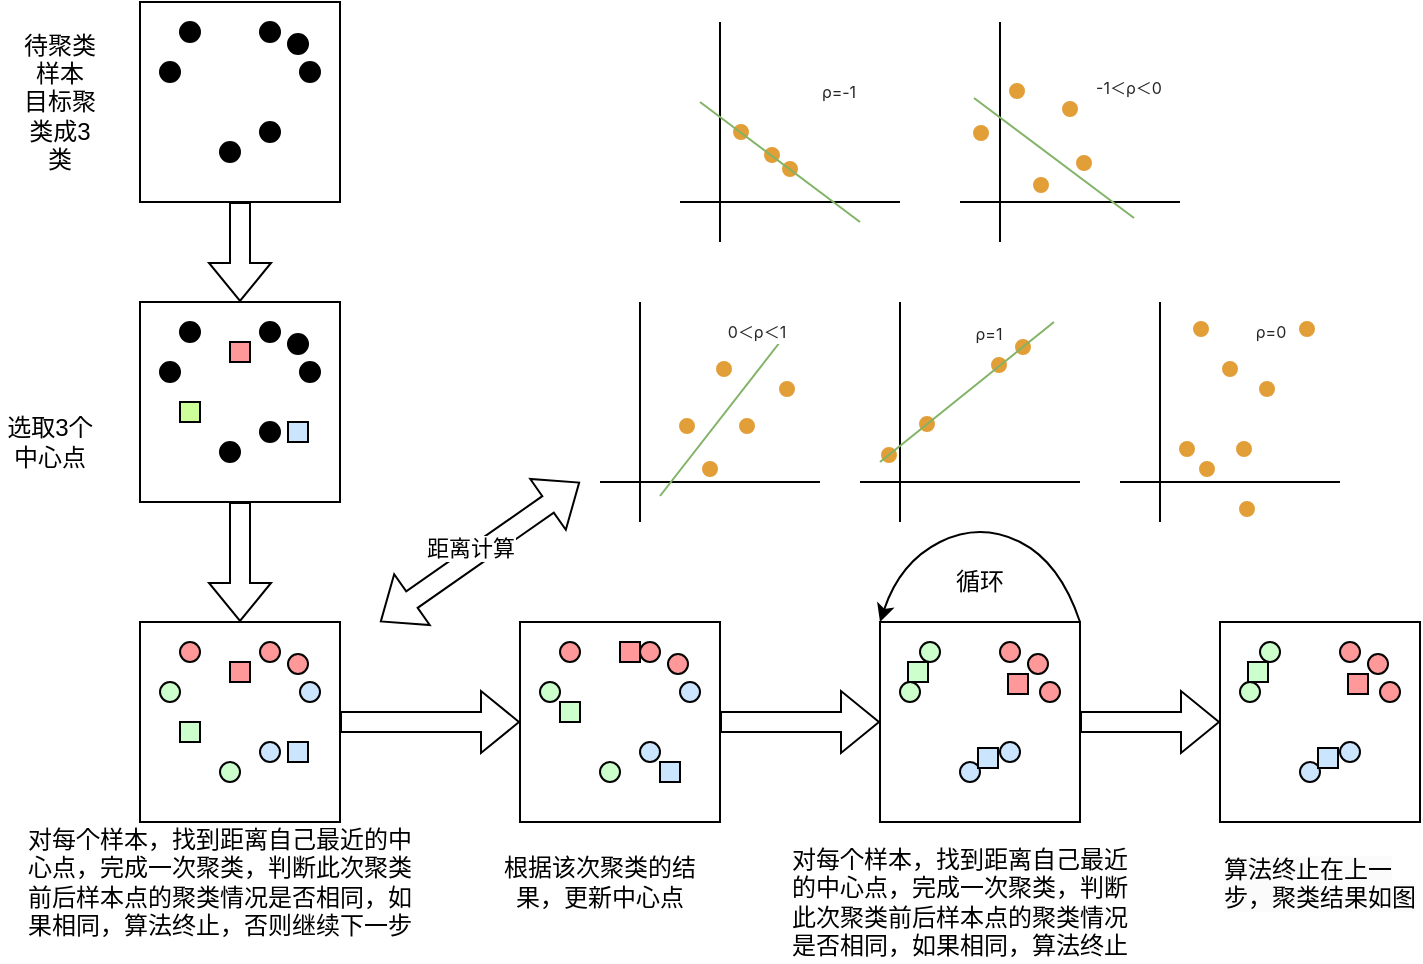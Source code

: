 <mxfile version="26.1.1">
  <diagram name="第 1 页" id="rUJNNMgn45g_iYfFa-cV">
    <mxGraphModel dx="989" dy="587" grid="1" gridSize="10" guides="1" tooltips="1" connect="1" arrows="1" fold="1" page="1" pageScale="1" pageWidth="827" pageHeight="1169" math="0" shadow="0">
      <root>
        <mxCell id="0" />
        <mxCell id="1" parent="0" />
        <mxCell id="3Wk66IQy-F110o31OmX1-4" value="" style="shape=flexArrow;endArrow=classic;html=1;rounded=0;exitX=0.5;exitY=1;exitDx=0;exitDy=0;entryX=0.5;entryY=0;entryDx=0;entryDy=0;" parent="1" source="3Wk66IQy-F110o31OmX1-1" edge="1" target="3Wk66IQy-F110o31OmX1-29">
          <mxGeometry width="50" height="50" relative="1" as="geometry">
            <mxPoint x="390" y="600" as="sourcePoint" />
            <mxPoint x="280" y="370" as="targetPoint" />
          </mxGeometry>
        </mxCell>
        <mxCell id="3Wk66IQy-F110o31OmX1-6" value="" style="shape=flexArrow;endArrow=classic;html=1;rounded=0;exitX=0.5;exitY=1;exitDx=0;exitDy=0;entryX=0.5;entryY=0;entryDx=0;entryDy=0;" parent="1" edge="1" target="3Wk66IQy-F110o31OmX1-73" source="3Wk66IQy-F110o31OmX1-29">
          <mxGeometry width="50" height="50" relative="1" as="geometry">
            <mxPoint x="380" y="370" as="sourcePoint" />
            <mxPoint x="460" y="370" as="targetPoint" />
          </mxGeometry>
        </mxCell>
        <mxCell id="3Wk66IQy-F110o31OmX1-8" value="" style="shape=flexArrow;endArrow=classic;html=1;rounded=0;exitX=1;exitY=0.5;exitDx=0;exitDy=0;entryX=0;entryY=0.5;entryDx=0;entryDy=0;" parent="1" edge="1" target="3Wk66IQy-F110o31OmX1-85" source="3Wk66IQy-F110o31OmX1-73">
          <mxGeometry width="50" height="50" relative="1" as="geometry">
            <mxPoint x="560" y="370" as="sourcePoint" />
            <mxPoint x="640" y="370" as="targetPoint" />
          </mxGeometry>
        </mxCell>
        <mxCell id="3Wk66IQy-F110o31OmX1-12" value="" style="shape=flexArrow;endArrow=classic;html=1;rounded=0;exitX=1;exitY=0.5;exitDx=0;exitDy=0;entryX=0;entryY=0.5;entryDx=0;entryDy=0;" parent="1" edge="1" target="3Wk66IQy-F110o31OmX1-111" source="3Wk66IQy-F110o31OmX1-98">
          <mxGeometry width="50" height="50" relative="1" as="geometry">
            <mxPoint x="910" y="374.08" as="sourcePoint" />
            <mxPoint x="990" y="374.08" as="targetPoint" />
          </mxGeometry>
        </mxCell>
        <mxCell id="3Wk66IQy-F110o31OmX1-18" value="" style="shape=flexArrow;endArrow=classic;html=1;rounded=0;entryX=0;entryY=0.5;entryDx=0;entryDy=0;exitX=1;exitY=0.5;exitDx=0;exitDy=0;" parent="1" source="3Wk66IQy-F110o31OmX1-85" edge="1" target="3Wk66IQy-F110o31OmX1-98">
          <mxGeometry width="50" height="50" relative="1" as="geometry">
            <mxPoint x="210" y="534.5" as="sourcePoint" />
            <mxPoint x="280" y="534.5" as="targetPoint" />
          </mxGeometry>
        </mxCell>
        <mxCell id="3Wk66IQy-F110o31OmX1-27" value="" style="group" parent="1" vertex="1" connectable="0">
          <mxGeometry x="280" y="50" width="100" height="100" as="geometry" />
        </mxCell>
        <mxCell id="3Wk66IQy-F110o31OmX1-1" value="" style="rounded=0;whiteSpace=wrap;html=1;" parent="3Wk66IQy-F110o31OmX1-27" vertex="1">
          <mxGeometry width="100" height="100" as="geometry" />
        </mxCell>
        <mxCell id="3Wk66IQy-F110o31OmX1-19" value="" style="ellipse;whiteSpace=wrap;html=1;aspect=fixed;fillColor=#000000;" parent="3Wk66IQy-F110o31OmX1-27" vertex="1">
          <mxGeometry x="10" y="30" width="10" height="10" as="geometry" />
        </mxCell>
        <mxCell id="3Wk66IQy-F110o31OmX1-20" value="" style="ellipse;whiteSpace=wrap;html=1;aspect=fixed;fillColor=#000000;" parent="3Wk66IQy-F110o31OmX1-27" vertex="1">
          <mxGeometry x="20" y="10" width="10" height="10" as="geometry" />
        </mxCell>
        <mxCell id="3Wk66IQy-F110o31OmX1-21" value="" style="ellipse;whiteSpace=wrap;html=1;aspect=fixed;fillColor=#000000;" parent="3Wk66IQy-F110o31OmX1-27" vertex="1">
          <mxGeometry x="60" y="10" width="10" height="10" as="geometry" />
        </mxCell>
        <mxCell id="3Wk66IQy-F110o31OmX1-22" value="" style="ellipse;whiteSpace=wrap;html=1;aspect=fixed;fillColor=#000000;" parent="3Wk66IQy-F110o31OmX1-27" vertex="1">
          <mxGeometry x="80" y="30" width="10" height="10" as="geometry" />
        </mxCell>
        <mxCell id="3Wk66IQy-F110o31OmX1-24" value="" style="ellipse;whiteSpace=wrap;html=1;aspect=fixed;fillColor=#000000;" parent="3Wk66IQy-F110o31OmX1-27" vertex="1">
          <mxGeometry x="74" y="16" width="10" height="10" as="geometry" />
        </mxCell>
        <mxCell id="3Wk66IQy-F110o31OmX1-25" value="" style="ellipse;whiteSpace=wrap;html=1;aspect=fixed;fillColor=#000000;" parent="3Wk66IQy-F110o31OmX1-27" vertex="1">
          <mxGeometry x="60" y="60" width="10" height="10" as="geometry" />
        </mxCell>
        <mxCell id="3Wk66IQy-F110o31OmX1-26" value="" style="ellipse;whiteSpace=wrap;html=1;aspect=fixed;fillColor=#000000;" parent="3Wk66IQy-F110o31OmX1-27" vertex="1">
          <mxGeometry x="40" y="70" width="10" height="10" as="geometry" />
        </mxCell>
        <mxCell id="3Wk66IQy-F110o31OmX1-28" value="" style="group" parent="1" vertex="1" connectable="0">
          <mxGeometry x="280" y="200" width="100" height="100" as="geometry" />
        </mxCell>
        <mxCell id="3Wk66IQy-F110o31OmX1-29" value="" style="rounded=0;whiteSpace=wrap;html=1;" parent="3Wk66IQy-F110o31OmX1-28" vertex="1">
          <mxGeometry width="100" height="100" as="geometry" />
        </mxCell>
        <mxCell id="3Wk66IQy-F110o31OmX1-30" value="" style="ellipse;whiteSpace=wrap;html=1;aspect=fixed;fillColor=#000000;" parent="3Wk66IQy-F110o31OmX1-28" vertex="1">
          <mxGeometry x="10" y="30" width="10" height="10" as="geometry" />
        </mxCell>
        <mxCell id="3Wk66IQy-F110o31OmX1-31" value="" style="ellipse;whiteSpace=wrap;html=1;aspect=fixed;fillColor=#000000;" parent="3Wk66IQy-F110o31OmX1-28" vertex="1">
          <mxGeometry x="20" y="10" width="10" height="10" as="geometry" />
        </mxCell>
        <mxCell id="3Wk66IQy-F110o31OmX1-32" value="" style="ellipse;whiteSpace=wrap;html=1;aspect=fixed;fillColor=#000000;" parent="3Wk66IQy-F110o31OmX1-28" vertex="1">
          <mxGeometry x="60" y="10" width="10" height="10" as="geometry" />
        </mxCell>
        <mxCell id="3Wk66IQy-F110o31OmX1-33" value="" style="ellipse;whiteSpace=wrap;html=1;aspect=fixed;fillColor=#000000;" parent="3Wk66IQy-F110o31OmX1-28" vertex="1">
          <mxGeometry x="80" y="30" width="10" height="10" as="geometry" />
        </mxCell>
        <mxCell id="3Wk66IQy-F110o31OmX1-34" value="" style="ellipse;whiteSpace=wrap;html=1;aspect=fixed;fillColor=#000000;" parent="3Wk66IQy-F110o31OmX1-28" vertex="1">
          <mxGeometry x="74" y="16" width="10" height="10" as="geometry" />
        </mxCell>
        <mxCell id="3Wk66IQy-F110o31OmX1-35" value="" style="ellipse;whiteSpace=wrap;html=1;aspect=fixed;fillColor=#000000;" parent="3Wk66IQy-F110o31OmX1-28" vertex="1">
          <mxGeometry x="60" y="60" width="10" height="10" as="geometry" />
        </mxCell>
        <mxCell id="3Wk66IQy-F110o31OmX1-36" value="" style="ellipse;whiteSpace=wrap;html=1;aspect=fixed;fillColor=#000000;" parent="3Wk66IQy-F110o31OmX1-28" vertex="1">
          <mxGeometry x="40" y="70" width="10" height="10" as="geometry" />
        </mxCell>
        <mxCell id="3Wk66IQy-F110o31OmX1-68" value="" style="rounded=0;whiteSpace=wrap;html=1;fillColor=#CCFF99;" parent="3Wk66IQy-F110o31OmX1-28" vertex="1">
          <mxGeometry x="20" y="50" width="10" height="10" as="geometry" />
        </mxCell>
        <mxCell id="3Wk66IQy-F110o31OmX1-69" value="" style="rounded=0;whiteSpace=wrap;html=1;fillColor=#FF9999;" parent="3Wk66IQy-F110o31OmX1-28" vertex="1">
          <mxGeometry x="45" y="20" width="10" height="10" as="geometry" />
        </mxCell>
        <mxCell id="3Wk66IQy-F110o31OmX1-70" value="" style="rounded=0;whiteSpace=wrap;html=1;fillColor=#CCE5FF;" parent="3Wk66IQy-F110o31OmX1-28" vertex="1">
          <mxGeometry x="74" y="60" width="10" height="10" as="geometry" />
        </mxCell>
        <mxCell id="3Wk66IQy-F110o31OmX1-72" value="" style="group" parent="1" vertex="1" connectable="0">
          <mxGeometry x="280" y="360" width="100" height="100" as="geometry" />
        </mxCell>
        <mxCell id="3Wk66IQy-F110o31OmX1-73" value="" style="rounded=0;whiteSpace=wrap;html=1;" parent="3Wk66IQy-F110o31OmX1-72" vertex="1">
          <mxGeometry width="100" height="100" as="geometry" />
        </mxCell>
        <mxCell id="3Wk66IQy-F110o31OmX1-74" value="" style="ellipse;whiteSpace=wrap;html=1;aspect=fixed;fillColor=#CCFFCC;" parent="3Wk66IQy-F110o31OmX1-72" vertex="1">
          <mxGeometry x="10" y="30" width="10" height="10" as="geometry" />
        </mxCell>
        <mxCell id="3Wk66IQy-F110o31OmX1-75" value="" style="ellipse;whiteSpace=wrap;html=1;aspect=fixed;fillColor=#FF9999;" parent="3Wk66IQy-F110o31OmX1-72" vertex="1">
          <mxGeometry x="20" y="10" width="10" height="10" as="geometry" />
        </mxCell>
        <mxCell id="3Wk66IQy-F110o31OmX1-76" value="" style="ellipse;whiteSpace=wrap;html=1;aspect=fixed;fillColor=#FF9999;" parent="3Wk66IQy-F110o31OmX1-72" vertex="1">
          <mxGeometry x="60" y="10" width="10" height="10" as="geometry" />
        </mxCell>
        <mxCell id="3Wk66IQy-F110o31OmX1-77" value="" style="ellipse;whiteSpace=wrap;html=1;aspect=fixed;fillColor=#CCE5FF;" parent="3Wk66IQy-F110o31OmX1-72" vertex="1">
          <mxGeometry x="80" y="30" width="10" height="10" as="geometry" />
        </mxCell>
        <mxCell id="3Wk66IQy-F110o31OmX1-78" value="" style="ellipse;whiteSpace=wrap;html=1;aspect=fixed;fillColor=#FF9999;" parent="3Wk66IQy-F110o31OmX1-72" vertex="1">
          <mxGeometry x="74" y="16" width="10" height="10" as="geometry" />
        </mxCell>
        <mxCell id="3Wk66IQy-F110o31OmX1-79" value="" style="ellipse;whiteSpace=wrap;html=1;aspect=fixed;fillColor=#CCE5FF;" parent="3Wk66IQy-F110o31OmX1-72" vertex="1">
          <mxGeometry x="60" y="60" width="10" height="10" as="geometry" />
        </mxCell>
        <mxCell id="3Wk66IQy-F110o31OmX1-80" value="" style="ellipse;whiteSpace=wrap;html=1;aspect=fixed;fillColor=#CCFFCC;" parent="3Wk66IQy-F110o31OmX1-72" vertex="1">
          <mxGeometry x="40" y="70" width="10" height="10" as="geometry" />
        </mxCell>
        <mxCell id="3Wk66IQy-F110o31OmX1-81" value="" style="rounded=0;whiteSpace=wrap;html=1;fillColor=#CCFFCC;" parent="3Wk66IQy-F110o31OmX1-72" vertex="1">
          <mxGeometry x="20" y="50" width="10" height="10" as="geometry" />
        </mxCell>
        <mxCell id="3Wk66IQy-F110o31OmX1-82" value="" style="rounded=0;whiteSpace=wrap;html=1;fillColor=#FF9999;" parent="3Wk66IQy-F110o31OmX1-72" vertex="1">
          <mxGeometry x="45" y="20" width="10" height="10" as="geometry" />
        </mxCell>
        <mxCell id="3Wk66IQy-F110o31OmX1-83" value="" style="rounded=0;whiteSpace=wrap;html=1;fillColor=#CCE5FF;" parent="3Wk66IQy-F110o31OmX1-72" vertex="1">
          <mxGeometry x="74" y="60" width="10" height="10" as="geometry" />
        </mxCell>
        <mxCell id="3Wk66IQy-F110o31OmX1-84" value="" style="group" parent="1" vertex="1" connectable="0">
          <mxGeometry x="470" y="360" width="100" height="100" as="geometry" />
        </mxCell>
        <mxCell id="3Wk66IQy-F110o31OmX1-85" value="" style="rounded=0;whiteSpace=wrap;html=1;" parent="3Wk66IQy-F110o31OmX1-84" vertex="1">
          <mxGeometry width="100" height="100" as="geometry" />
        </mxCell>
        <mxCell id="3Wk66IQy-F110o31OmX1-86" value="" style="ellipse;whiteSpace=wrap;html=1;aspect=fixed;fillColor=#CCFFCC;" parent="3Wk66IQy-F110o31OmX1-84" vertex="1">
          <mxGeometry x="10" y="30" width="10" height="10" as="geometry" />
        </mxCell>
        <mxCell id="3Wk66IQy-F110o31OmX1-87" value="" style="ellipse;whiteSpace=wrap;html=1;aspect=fixed;fillColor=#FF9999;" parent="3Wk66IQy-F110o31OmX1-84" vertex="1">
          <mxGeometry x="20" y="10" width="10" height="10" as="geometry" />
        </mxCell>
        <mxCell id="3Wk66IQy-F110o31OmX1-88" value="" style="ellipse;whiteSpace=wrap;html=1;aspect=fixed;fillColor=#FF9999;" parent="3Wk66IQy-F110o31OmX1-84" vertex="1">
          <mxGeometry x="60" y="10" width="10" height="10" as="geometry" />
        </mxCell>
        <mxCell id="3Wk66IQy-F110o31OmX1-89" value="" style="ellipse;whiteSpace=wrap;html=1;aspect=fixed;fillColor=#CCE5FF;" parent="3Wk66IQy-F110o31OmX1-84" vertex="1">
          <mxGeometry x="80" y="30" width="10" height="10" as="geometry" />
        </mxCell>
        <mxCell id="3Wk66IQy-F110o31OmX1-90" value="" style="ellipse;whiteSpace=wrap;html=1;aspect=fixed;fillColor=#FF9999;" parent="3Wk66IQy-F110o31OmX1-84" vertex="1">
          <mxGeometry x="74" y="16" width="10" height="10" as="geometry" />
        </mxCell>
        <mxCell id="3Wk66IQy-F110o31OmX1-91" value="" style="ellipse;whiteSpace=wrap;html=1;aspect=fixed;fillColor=#CCE5FF;" parent="3Wk66IQy-F110o31OmX1-84" vertex="1">
          <mxGeometry x="60" y="60" width="10" height="10" as="geometry" />
        </mxCell>
        <mxCell id="3Wk66IQy-F110o31OmX1-92" value="" style="ellipse;whiteSpace=wrap;html=1;aspect=fixed;fillColor=#CCFFCC;" parent="3Wk66IQy-F110o31OmX1-84" vertex="1">
          <mxGeometry x="40" y="70" width="10" height="10" as="geometry" />
        </mxCell>
        <mxCell id="3Wk66IQy-F110o31OmX1-93" value="" style="rounded=0;whiteSpace=wrap;html=1;fillColor=#CCFFCC;" parent="3Wk66IQy-F110o31OmX1-84" vertex="1">
          <mxGeometry x="20" y="40" width="10" height="10" as="geometry" />
        </mxCell>
        <mxCell id="3Wk66IQy-F110o31OmX1-94" value="" style="rounded=0;whiteSpace=wrap;html=1;fillColor=#FF9999;" parent="3Wk66IQy-F110o31OmX1-84" vertex="1">
          <mxGeometry x="50" y="10" width="10" height="10" as="geometry" />
        </mxCell>
        <mxCell id="3Wk66IQy-F110o31OmX1-95" value="" style="rounded=0;whiteSpace=wrap;html=1;fillColor=#CCE5FF;" parent="3Wk66IQy-F110o31OmX1-84" vertex="1">
          <mxGeometry x="70" y="70" width="10" height="10" as="geometry" />
        </mxCell>
        <mxCell id="3Wk66IQy-F110o31OmX1-97" value="" style="group" parent="1" vertex="1" connectable="0">
          <mxGeometry x="650" y="360" width="100" height="100" as="geometry" />
        </mxCell>
        <mxCell id="3Wk66IQy-F110o31OmX1-98" value="" style="rounded=0;whiteSpace=wrap;html=1;" parent="3Wk66IQy-F110o31OmX1-97" vertex="1">
          <mxGeometry width="100" height="100" as="geometry" />
        </mxCell>
        <mxCell id="3Wk66IQy-F110o31OmX1-99" value="" style="ellipse;whiteSpace=wrap;html=1;aspect=fixed;fillColor=#CCFFCC;" parent="3Wk66IQy-F110o31OmX1-97" vertex="1">
          <mxGeometry x="10" y="30" width="10" height="10" as="geometry" />
        </mxCell>
        <mxCell id="3Wk66IQy-F110o31OmX1-100" value="" style="ellipse;whiteSpace=wrap;html=1;aspect=fixed;fillColor=#CCFFCC;" parent="3Wk66IQy-F110o31OmX1-97" vertex="1">
          <mxGeometry x="20" y="10" width="10" height="10" as="geometry" />
        </mxCell>
        <mxCell id="3Wk66IQy-F110o31OmX1-101" value="" style="ellipse;whiteSpace=wrap;html=1;aspect=fixed;fillColor=#FF9999;" parent="3Wk66IQy-F110o31OmX1-97" vertex="1">
          <mxGeometry x="60" y="10" width="10" height="10" as="geometry" />
        </mxCell>
        <mxCell id="3Wk66IQy-F110o31OmX1-102" value="" style="ellipse;whiteSpace=wrap;html=1;aspect=fixed;fillColor=#FF9999;" parent="3Wk66IQy-F110o31OmX1-97" vertex="1">
          <mxGeometry x="80" y="30" width="10" height="10" as="geometry" />
        </mxCell>
        <mxCell id="3Wk66IQy-F110o31OmX1-103" value="" style="ellipse;whiteSpace=wrap;html=1;aspect=fixed;fillColor=#FF9999;" parent="3Wk66IQy-F110o31OmX1-97" vertex="1">
          <mxGeometry x="74" y="16" width="10" height="10" as="geometry" />
        </mxCell>
        <mxCell id="3Wk66IQy-F110o31OmX1-104" value="" style="ellipse;whiteSpace=wrap;html=1;aspect=fixed;fillColor=#CCE5FF;" parent="3Wk66IQy-F110o31OmX1-97" vertex="1">
          <mxGeometry x="60" y="60" width="10" height="10" as="geometry" />
        </mxCell>
        <mxCell id="3Wk66IQy-F110o31OmX1-105" value="" style="ellipse;whiteSpace=wrap;html=1;aspect=fixed;fillColor=#CCE5FF;direction=south;" parent="3Wk66IQy-F110o31OmX1-97" vertex="1">
          <mxGeometry x="40" y="70" width="10" height="10" as="geometry" />
        </mxCell>
        <mxCell id="3Wk66IQy-F110o31OmX1-106" value="" style="rounded=0;whiteSpace=wrap;html=1;fillColor=#CCFFCC;" parent="3Wk66IQy-F110o31OmX1-97" vertex="1">
          <mxGeometry x="14" y="20" width="10" height="10" as="geometry" />
        </mxCell>
        <mxCell id="3Wk66IQy-F110o31OmX1-107" value="" style="rounded=0;whiteSpace=wrap;html=1;fillColor=#FF9999;" parent="3Wk66IQy-F110o31OmX1-97" vertex="1">
          <mxGeometry x="64" y="26" width="10" height="10" as="geometry" />
        </mxCell>
        <mxCell id="3Wk66IQy-F110o31OmX1-108" value="" style="rounded=0;whiteSpace=wrap;html=1;fillColor=#CCE5FF;" parent="3Wk66IQy-F110o31OmX1-97" vertex="1">
          <mxGeometry x="49" y="63" width="10" height="10" as="geometry" />
        </mxCell>
        <mxCell id="AjeH1nwkkYCltJayZXXs-90" value="" style="curved=1;endArrow=classic;html=1;rounded=0;exitX=1;exitY=0;exitDx=0;exitDy=0;entryX=0;entryY=0;entryDx=0;entryDy=0;" edge="1" parent="3Wk66IQy-F110o31OmX1-97" source="3Wk66IQy-F110o31OmX1-98" target="3Wk66IQy-F110o31OmX1-98">
          <mxGeometry width="50" height="50" relative="1" as="geometry">
            <mxPoint x="50.0" y="-20.0" as="sourcePoint" />
            <mxPoint x="-50" y="-20" as="targetPoint" />
            <Array as="points">
              <mxPoint x="90" y="-30" />
              <mxPoint x="50" y="-50" />
              <mxPoint x="10" y="-30" />
            </Array>
          </mxGeometry>
        </mxCell>
        <mxCell id="3Wk66IQy-F110o31OmX1-110" value="" style="group" parent="1" vertex="1" connectable="0">
          <mxGeometry x="820" y="360" width="100" height="100" as="geometry" />
        </mxCell>
        <mxCell id="3Wk66IQy-F110o31OmX1-111" value="" style="rounded=0;whiteSpace=wrap;html=1;" parent="3Wk66IQy-F110o31OmX1-110" vertex="1">
          <mxGeometry width="100" height="100" as="geometry" />
        </mxCell>
        <mxCell id="3Wk66IQy-F110o31OmX1-112" value="" style="ellipse;whiteSpace=wrap;html=1;aspect=fixed;fillColor=#CCFFCC;" parent="3Wk66IQy-F110o31OmX1-110" vertex="1">
          <mxGeometry x="10" y="30" width="10" height="10" as="geometry" />
        </mxCell>
        <mxCell id="3Wk66IQy-F110o31OmX1-113" value="" style="ellipse;whiteSpace=wrap;html=1;aspect=fixed;fillColor=#CCFFCC;" parent="3Wk66IQy-F110o31OmX1-110" vertex="1">
          <mxGeometry x="20" y="10" width="10" height="10" as="geometry" />
        </mxCell>
        <mxCell id="3Wk66IQy-F110o31OmX1-114" value="" style="ellipse;whiteSpace=wrap;html=1;aspect=fixed;fillColor=#FF9999;" parent="3Wk66IQy-F110o31OmX1-110" vertex="1">
          <mxGeometry x="60" y="10" width="10" height="10" as="geometry" />
        </mxCell>
        <mxCell id="3Wk66IQy-F110o31OmX1-115" value="" style="ellipse;whiteSpace=wrap;html=1;aspect=fixed;fillColor=#FF9999;" parent="3Wk66IQy-F110o31OmX1-110" vertex="1">
          <mxGeometry x="80" y="30" width="10" height="10" as="geometry" />
        </mxCell>
        <mxCell id="3Wk66IQy-F110o31OmX1-116" value="" style="ellipse;whiteSpace=wrap;html=1;aspect=fixed;fillColor=#FF9999;" parent="3Wk66IQy-F110o31OmX1-110" vertex="1">
          <mxGeometry x="74" y="16" width="10" height="10" as="geometry" />
        </mxCell>
        <mxCell id="3Wk66IQy-F110o31OmX1-117" value="" style="ellipse;whiteSpace=wrap;html=1;aspect=fixed;fillColor=#CCE5FF;" parent="3Wk66IQy-F110o31OmX1-110" vertex="1">
          <mxGeometry x="60" y="60" width="10" height="10" as="geometry" />
        </mxCell>
        <mxCell id="3Wk66IQy-F110o31OmX1-118" value="" style="ellipse;whiteSpace=wrap;html=1;aspect=fixed;fillColor=#CCE5FF;" parent="3Wk66IQy-F110o31OmX1-110" vertex="1">
          <mxGeometry x="40" y="70" width="10" height="10" as="geometry" />
        </mxCell>
        <mxCell id="3Wk66IQy-F110o31OmX1-119" value="" style="rounded=0;whiteSpace=wrap;html=1;fillColor=#CCFFCC;" parent="3Wk66IQy-F110o31OmX1-110" vertex="1">
          <mxGeometry x="14" y="20" width="10" height="10" as="geometry" />
        </mxCell>
        <mxCell id="3Wk66IQy-F110o31OmX1-120" value="" style="rounded=0;whiteSpace=wrap;html=1;fillColor=#FF9999;" parent="3Wk66IQy-F110o31OmX1-110" vertex="1">
          <mxGeometry x="64" y="26" width="10" height="10" as="geometry" />
        </mxCell>
        <mxCell id="3Wk66IQy-F110o31OmX1-121" value="" style="rounded=0;whiteSpace=wrap;html=1;fillColor=#CCE5FF;" parent="3Wk66IQy-F110o31OmX1-110" vertex="1">
          <mxGeometry x="49" y="63" width="10" height="10" as="geometry" />
        </mxCell>
        <mxCell id="3Wk66IQy-F110o31OmX1-122" value="待聚类样本&lt;div&gt;目标聚类成3类&lt;/div&gt;" style="rounded=0;whiteSpace=wrap;html=1;fillColor=none;strokeColor=none;" parent="1" vertex="1">
          <mxGeometry x="220" y="70" width="40" height="60" as="geometry" />
        </mxCell>
        <mxCell id="3Wk66IQy-F110o31OmX1-123" value="选取3个中心点" style="rounded=0;whiteSpace=wrap;html=1;fillColor=none;strokeColor=none;" parent="1" vertex="1">
          <mxGeometry x="210" y="240" width="50" height="60" as="geometry" />
        </mxCell>
        <mxCell id="3Wk66IQy-F110o31OmX1-124" value="对每个样本，找到距离自己最近的中心点，完成一次聚类，判断此次聚类前后样本点的聚类情况是否相同，如果相同，算法终止，否则继续下一步" style="rounded=0;whiteSpace=wrap;html=1;fillColor=none;strokeColor=none;" parent="1" vertex="1">
          <mxGeometry x="220" y="460" width="200" height="60" as="geometry" />
        </mxCell>
        <mxCell id="3Wk66IQy-F110o31OmX1-125" value="根据该次聚类的结果，更新中心点" style="rounded=0;whiteSpace=wrap;html=1;fillColor=none;strokeColor=none;" parent="1" vertex="1">
          <mxGeometry x="450" y="460" width="120" height="60" as="geometry" />
        </mxCell>
        <mxCell id="3Wk66IQy-F110o31OmX1-126" value="对每个样本，找到距离自己最近的中心点，完成一次聚类，判断此次聚类前后样本点的聚类情况是否相同，如果相同，算法终止" style="rounded=0;whiteSpace=wrap;html=1;fillColor=none;strokeColor=none;" parent="1" vertex="1">
          <mxGeometry x="600" y="470" width="180" height="60" as="geometry" />
        </mxCell>
        <mxCell id="3Wk66IQy-F110o31OmX1-127" value="&lt;span style=&quot;color: rgb(0, 0, 0); font-family: Helvetica; font-size: 12px; font-style: normal; font-variant-ligatures: normal; font-variant-caps: normal; font-weight: 400; letter-spacing: normal; orphans: 2; text-align: center; text-indent: 0px; text-transform: none; widows: 2; word-spacing: 0px; -webkit-text-stroke-width: 0px; white-space: normal; background-color: rgb(251, 251, 251); text-decoration-thickness: initial; text-decoration-style: initial; text-decoration-color: initial; float: none; display: inline !important;&quot;&gt;算法终止在上一步，聚类结果如图&lt;/span&gt;" style="text;whiteSpace=wrap;html=1;" parent="1" vertex="1">
          <mxGeometry x="820" y="470" width="100" height="50" as="geometry" />
        </mxCell>
        <mxCell id="AjeH1nwkkYCltJayZXXs-87" value="" style="group" vertex="1" connectable="0" parent="1">
          <mxGeometry x="510" y="60" width="370" height="250" as="geometry" />
        </mxCell>
        <mxCell id="AjeH1nwkkYCltJayZXXs-4" value="" style="group" vertex="1" connectable="0" parent="AjeH1nwkkYCltJayZXXs-87">
          <mxGeometry y="140" width="110" height="110" as="geometry" />
        </mxCell>
        <mxCell id="AjeH1nwkkYCltJayZXXs-2" value="" style="endArrow=none;html=1;rounded=0;" edge="1" parent="AjeH1nwkkYCltJayZXXs-4">
          <mxGeometry width="50" height="50" relative="1" as="geometry">
            <mxPoint y="90" as="sourcePoint" />
            <mxPoint x="110" y="90" as="targetPoint" />
          </mxGeometry>
        </mxCell>
        <mxCell id="AjeH1nwkkYCltJayZXXs-3" value="" style="endArrow=none;html=1;rounded=0;" edge="1" parent="AjeH1nwkkYCltJayZXXs-4">
          <mxGeometry width="50" height="50" relative="1" as="geometry">
            <mxPoint x="20" y="110" as="sourcePoint" />
            <mxPoint x="20" as="targetPoint" />
          </mxGeometry>
        </mxCell>
        <mxCell id="AjeH1nwkkYCltJayZXXs-34" value="" style="ellipse;whiteSpace=wrap;html=1;aspect=fixed;fillColor=light-dark(#E29E37,#FF9090);strokeColor=#E29E37;" vertex="1" parent="AjeH1nwkkYCltJayZXXs-4">
          <mxGeometry x="40" y="58.5" width="7" height="7" as="geometry" />
        </mxCell>
        <mxCell id="AjeH1nwkkYCltJayZXXs-47" value="" style="ellipse;whiteSpace=wrap;html=1;aspect=fixed;fillColor=light-dark(#E29E37,#FF9090);strokeColor=#E29E37;" vertex="1" parent="AjeH1nwkkYCltJayZXXs-4">
          <mxGeometry x="58.5" y="30" width="7" height="7" as="geometry" />
        </mxCell>
        <mxCell id="AjeH1nwkkYCltJayZXXs-48" value="" style="ellipse;whiteSpace=wrap;html=1;aspect=fixed;fillColor=light-dark(#E29E37,#FF9090);strokeColor=#E29E37;" vertex="1" parent="AjeH1nwkkYCltJayZXXs-4">
          <mxGeometry x="51.5" y="80" width="7" height="7" as="geometry" />
        </mxCell>
        <mxCell id="AjeH1nwkkYCltJayZXXs-49" value="" style="ellipse;whiteSpace=wrap;html=1;aspect=fixed;fillColor=light-dark(#E29E37,#FF9090);strokeColor=#E29E37;" vertex="1" parent="AjeH1nwkkYCltJayZXXs-4">
          <mxGeometry x="70" y="58.5" width="7" height="7" as="geometry" />
        </mxCell>
        <mxCell id="AjeH1nwkkYCltJayZXXs-50" value="" style="ellipse;whiteSpace=wrap;html=1;aspect=fixed;fillColor=light-dark(#E29E37,#FF9090);strokeColor=#E29E37;" vertex="1" parent="AjeH1nwkkYCltJayZXXs-4">
          <mxGeometry x="90" y="40" width="7" height="7" as="geometry" />
        </mxCell>
        <mxCell id="AjeH1nwkkYCltJayZXXs-66" value="" style="endArrow=none;html=1;rounded=0;fillColor=#d5e8d4;strokeColor=#82b366;" edge="1" parent="AjeH1nwkkYCltJayZXXs-4">
          <mxGeometry width="50" height="50" relative="1" as="geometry">
            <mxPoint x="90" y="20" as="sourcePoint" />
            <mxPoint x="30" y="97" as="targetPoint" />
          </mxGeometry>
        </mxCell>
        <mxCell id="AjeH1nwkkYCltJayZXXs-80" value="&lt;span style=&quot;color: rgba(0, 0, 0, 0.85); font-family: Inter, -apple-system, &amp;quot;system-ui&amp;quot;, &amp;quot;Segoe UI&amp;quot;, &amp;quot;SF Pro SC&amp;quot;, &amp;quot;SF Pro Display&amp;quot;, &amp;quot;SF Pro Icons&amp;quot;, &amp;quot;PingFang SC&amp;quot;, &amp;quot;Hiragino Sans GB&amp;quot;, &amp;quot;Microsoft YaHei&amp;quot;, &amp;quot;Helvetica Neue&amp;quot;, Helvetica, Arial, sans-serif; text-align: start; background-color: rgb(255, 255, 255);&quot;&gt;&lt;font style=&quot;font-size: 8px;&quot;&gt;0＜ρ＜1&lt;/font&gt;&lt;/span&gt;" style="rounded=0;whiteSpace=wrap;html=1;fillColor=none;strokeColor=none;" vertex="1" parent="AjeH1nwkkYCltJayZXXs-4">
          <mxGeometry x="58.5" y="10" width="38.5" height="8.5" as="geometry" />
        </mxCell>
        <mxCell id="AjeH1nwkkYCltJayZXXs-5" value="" style="group" vertex="1" connectable="0" parent="AjeH1nwkkYCltJayZXXs-87">
          <mxGeometry x="130" y="140" width="110" height="110" as="geometry" />
        </mxCell>
        <mxCell id="AjeH1nwkkYCltJayZXXs-6" value="" style="endArrow=none;html=1;rounded=0;" edge="1" parent="AjeH1nwkkYCltJayZXXs-5">
          <mxGeometry width="50" height="50" relative="1" as="geometry">
            <mxPoint y="90" as="sourcePoint" />
            <mxPoint x="110" y="90" as="targetPoint" />
          </mxGeometry>
        </mxCell>
        <mxCell id="AjeH1nwkkYCltJayZXXs-7" value="" style="endArrow=none;html=1;rounded=0;" edge="1" parent="AjeH1nwkkYCltJayZXXs-5">
          <mxGeometry width="50" height="50" relative="1" as="geometry">
            <mxPoint x="20" y="110" as="sourcePoint" />
            <mxPoint x="20" as="targetPoint" />
          </mxGeometry>
        </mxCell>
        <mxCell id="AjeH1nwkkYCltJayZXXs-52" value="" style="ellipse;whiteSpace=wrap;html=1;aspect=fixed;fillColor=light-dark(#E29E37,#FF9090);strokeColor=#E29E37;" vertex="1" parent="AjeH1nwkkYCltJayZXXs-5">
          <mxGeometry x="30" y="57.5" width="7" height="7" as="geometry" />
        </mxCell>
        <mxCell id="AjeH1nwkkYCltJayZXXs-53" value="" style="ellipse;whiteSpace=wrap;html=1;aspect=fixed;fillColor=light-dark(#E29E37,#FF9090);strokeColor=#E29E37;" vertex="1" parent="AjeH1nwkkYCltJayZXXs-5">
          <mxGeometry x="11" y="73" width="7" height="7" as="geometry" />
        </mxCell>
        <mxCell id="AjeH1nwkkYCltJayZXXs-54" value="" style="ellipse;whiteSpace=wrap;html=1;aspect=fixed;fillColor=light-dark(#E29E37,#FF9090);strokeColor=#E29E37;" vertex="1" parent="AjeH1nwkkYCltJayZXXs-5">
          <mxGeometry x="66" y="28" width="7" height="7" as="geometry" />
        </mxCell>
        <mxCell id="AjeH1nwkkYCltJayZXXs-55" value="" style="ellipse;whiteSpace=wrap;html=1;aspect=fixed;fillColor=light-dark(#E29E37,#FF9090);strokeColor=#E29E37;" vertex="1" parent="AjeH1nwkkYCltJayZXXs-5">
          <mxGeometry x="78" y="19" width="7" height="7" as="geometry" />
        </mxCell>
        <mxCell id="AjeH1nwkkYCltJayZXXs-76" value="" style="endArrow=none;html=1;rounded=0;fillColor=#d5e8d4;strokeColor=#82b366;" edge="1" parent="AjeH1nwkkYCltJayZXXs-5">
          <mxGeometry width="50" height="50" relative="1" as="geometry">
            <mxPoint x="97" y="10" as="sourcePoint" />
            <mxPoint x="10" y="80" as="targetPoint" />
          </mxGeometry>
        </mxCell>
        <mxCell id="AjeH1nwkkYCltJayZXXs-81" value="&lt;span style=&quot;color: rgba(0, 0, 0, 0.85); font-family: Inter, -apple-system, &amp;quot;system-ui&amp;quot;, &amp;quot;Segoe UI&amp;quot;, &amp;quot;SF Pro SC&amp;quot;, &amp;quot;SF Pro Display&amp;quot;, &amp;quot;SF Pro Icons&amp;quot;, &amp;quot;PingFang SC&amp;quot;, &amp;quot;Hiragino Sans GB&amp;quot;, &amp;quot;Microsoft YaHei&amp;quot;, &amp;quot;Helvetica Neue&amp;quot;, Helvetica, Arial, sans-serif; text-align: start; background-color: rgb(255, 255, 255);&quot;&gt;&lt;font style=&quot;font-size: 8px;&quot;&gt;ρ=1&lt;/font&gt;&lt;/span&gt;" style="rounded=0;whiteSpace=wrap;html=1;fillColor=none;strokeColor=none;" vertex="1" parent="AjeH1nwkkYCltJayZXXs-5">
          <mxGeometry x="54.5" y="10.5" width="18.5" height="8.5" as="geometry" />
        </mxCell>
        <mxCell id="AjeH1nwkkYCltJayZXXs-8" value="" style="group" vertex="1" connectable="0" parent="AjeH1nwkkYCltJayZXXs-87">
          <mxGeometry x="260" y="140" width="110" height="110" as="geometry" />
        </mxCell>
        <mxCell id="AjeH1nwkkYCltJayZXXs-9" value="" style="endArrow=none;html=1;rounded=0;" edge="1" parent="AjeH1nwkkYCltJayZXXs-8">
          <mxGeometry width="50" height="50" relative="1" as="geometry">
            <mxPoint y="90" as="sourcePoint" />
            <mxPoint x="110" y="90" as="targetPoint" />
          </mxGeometry>
        </mxCell>
        <mxCell id="AjeH1nwkkYCltJayZXXs-10" value="" style="endArrow=none;html=1;rounded=0;" edge="1" parent="AjeH1nwkkYCltJayZXXs-8">
          <mxGeometry width="50" height="50" relative="1" as="geometry">
            <mxPoint x="20" y="110" as="sourcePoint" />
            <mxPoint x="20" as="targetPoint" />
          </mxGeometry>
        </mxCell>
        <mxCell id="AjeH1nwkkYCltJayZXXs-56" value="" style="ellipse;whiteSpace=wrap;html=1;aspect=fixed;fillColor=light-dark(#E29E37,#FF9090);strokeColor=#E29E37;" vertex="1" parent="AjeH1nwkkYCltJayZXXs-8">
          <mxGeometry x="30" y="70" width="7" height="7" as="geometry" />
        </mxCell>
        <mxCell id="AjeH1nwkkYCltJayZXXs-58" value="" style="ellipse;whiteSpace=wrap;html=1;aspect=fixed;fillColor=light-dark(#E29E37,#FF9090);strokeColor=#E29E37;" vertex="1" parent="AjeH1nwkkYCltJayZXXs-8">
          <mxGeometry x="37" y="10" width="7" height="7" as="geometry" />
        </mxCell>
        <mxCell id="AjeH1nwkkYCltJayZXXs-60" value="" style="ellipse;whiteSpace=wrap;html=1;aspect=fixed;fillColor=light-dark(#E29E37,#FF9090);strokeColor=#E29E37;" vertex="1" parent="AjeH1nwkkYCltJayZXXs-8">
          <mxGeometry x="51.5" y="30" width="7" height="7" as="geometry" />
        </mxCell>
        <mxCell id="AjeH1nwkkYCltJayZXXs-61" value="" style="ellipse;whiteSpace=wrap;html=1;aspect=fixed;fillColor=light-dark(#E29E37,#FF9090);strokeColor=#E29E37;" vertex="1" parent="AjeH1nwkkYCltJayZXXs-8">
          <mxGeometry x="58.5" y="70" width="7" height="7" as="geometry" />
        </mxCell>
        <mxCell id="AjeH1nwkkYCltJayZXXs-62" value="" style="ellipse;whiteSpace=wrap;html=1;aspect=fixed;fillColor=light-dark(#E29E37,#FF9090);strokeColor=#E29E37;" vertex="1" parent="AjeH1nwkkYCltJayZXXs-8">
          <mxGeometry x="70" y="40" width="7" height="7" as="geometry" />
        </mxCell>
        <mxCell id="AjeH1nwkkYCltJayZXXs-63" value="" style="ellipse;whiteSpace=wrap;html=1;aspect=fixed;fillColor=light-dark(#E29E37,#FF9090);strokeColor=#E29E37;" vertex="1" parent="AjeH1nwkkYCltJayZXXs-8">
          <mxGeometry x="90" y="10" width="7" height="7" as="geometry" />
        </mxCell>
        <mxCell id="AjeH1nwkkYCltJayZXXs-82" value="&lt;span style=&quot;color: rgba(0, 0, 0, 0.85); font-family: Inter, -apple-system, &amp;quot;system-ui&amp;quot;, &amp;quot;Segoe UI&amp;quot;, &amp;quot;SF Pro SC&amp;quot;, &amp;quot;SF Pro Display&amp;quot;, &amp;quot;SF Pro Icons&amp;quot;, &amp;quot;PingFang SC&amp;quot;, &amp;quot;Hiragino Sans GB&amp;quot;, &amp;quot;Microsoft YaHei&amp;quot;, &amp;quot;Helvetica Neue&amp;quot;, Helvetica, Arial, sans-serif; text-align: start; background-color: rgb(255, 255, 255);&quot;&gt;&lt;font style=&quot;font-size: 8px;&quot;&gt;ρ=0&lt;/font&gt;&lt;/span&gt;" style="rounded=0;whiteSpace=wrap;html=1;fillColor=none;strokeColor=none;" vertex="1" parent="AjeH1nwkkYCltJayZXXs-8">
          <mxGeometry x="65.5" y="9.25" width="18.5" height="8.5" as="geometry" />
        </mxCell>
        <mxCell id="AjeH1nwkkYCltJayZXXs-11" value="" style="group" vertex="1" connectable="0" parent="AjeH1nwkkYCltJayZXXs-87">
          <mxGeometry x="40" width="110" height="110" as="geometry" />
        </mxCell>
        <mxCell id="AjeH1nwkkYCltJayZXXs-12" value="" style="endArrow=none;html=1;rounded=0;" edge="1" parent="AjeH1nwkkYCltJayZXXs-11">
          <mxGeometry width="50" height="50" relative="1" as="geometry">
            <mxPoint y="90" as="sourcePoint" />
            <mxPoint x="110" y="90" as="targetPoint" />
          </mxGeometry>
        </mxCell>
        <mxCell id="AjeH1nwkkYCltJayZXXs-13" value="" style="endArrow=none;html=1;rounded=0;" edge="1" parent="AjeH1nwkkYCltJayZXXs-11">
          <mxGeometry width="50" height="50" relative="1" as="geometry">
            <mxPoint x="20" y="110" as="sourcePoint" />
            <mxPoint x="20" as="targetPoint" />
          </mxGeometry>
        </mxCell>
        <mxCell id="AjeH1nwkkYCltJayZXXs-17" value="" style="ellipse;whiteSpace=wrap;html=1;aspect=fixed;fillColor=light-dark(#E29E37,#FF9090);strokeColor=#E29E37;" vertex="1" parent="AjeH1nwkkYCltJayZXXs-11">
          <mxGeometry x="27" y="51.5" width="7" height="7" as="geometry" />
        </mxCell>
        <mxCell id="AjeH1nwkkYCltJayZXXs-18" value="" style="ellipse;whiteSpace=wrap;html=1;aspect=fixed;fillColor=light-dark(#E29E37,#FF9090);strokeColor=#E29E37;" vertex="1" parent="AjeH1nwkkYCltJayZXXs-11">
          <mxGeometry x="51.5" y="70" width="7" height="7" as="geometry" />
        </mxCell>
        <mxCell id="AjeH1nwkkYCltJayZXXs-28" value="" style="ellipse;whiteSpace=wrap;html=1;aspect=fixed;fillColor=light-dark(#E29E37,#FF9090);strokeColor=#E29E37;" vertex="1" parent="AjeH1nwkkYCltJayZXXs-11">
          <mxGeometry x="42.5" y="63" width="7" height="7" as="geometry" />
        </mxCell>
        <mxCell id="AjeH1nwkkYCltJayZXXs-78" value="&lt;span style=&quot;color: rgba(0, 0, 0, 0.85); font-family: Inter, -apple-system, &amp;quot;system-ui&amp;quot;, &amp;quot;Segoe UI&amp;quot;, &amp;quot;SF Pro SC&amp;quot;, &amp;quot;SF Pro Display&amp;quot;, &amp;quot;SF Pro Icons&amp;quot;, &amp;quot;PingFang SC&amp;quot;, &amp;quot;Hiragino Sans GB&amp;quot;, &amp;quot;Microsoft YaHei&amp;quot;, &amp;quot;Helvetica Neue&amp;quot;, Helvetica, Arial, sans-serif; text-align: start; background-color: rgb(255, 255, 255);&quot;&gt;&lt;font style=&quot;font-size: 8px;&quot;&gt;ρ=-1&lt;/font&gt;&lt;/span&gt;" style="rounded=0;whiteSpace=wrap;html=1;fillColor=none;strokeColor=none;" vertex="1" parent="AjeH1nwkkYCltJayZXXs-11">
          <mxGeometry x="70" y="30" width="18.5" height="8.5" as="geometry" />
        </mxCell>
        <mxCell id="AjeH1nwkkYCltJayZXXs-14" value="" style="group" vertex="1" connectable="0" parent="AjeH1nwkkYCltJayZXXs-87">
          <mxGeometry x="180" width="110" height="110" as="geometry" />
        </mxCell>
        <mxCell id="AjeH1nwkkYCltJayZXXs-15" value="" style="endArrow=none;html=1;rounded=0;" edge="1" parent="AjeH1nwkkYCltJayZXXs-14">
          <mxGeometry width="50" height="50" relative="1" as="geometry">
            <mxPoint y="90" as="sourcePoint" />
            <mxPoint x="110" y="90" as="targetPoint" />
          </mxGeometry>
        </mxCell>
        <mxCell id="AjeH1nwkkYCltJayZXXs-16" value="" style="endArrow=none;html=1;rounded=0;" edge="1" parent="AjeH1nwkkYCltJayZXXs-14">
          <mxGeometry width="50" height="50" relative="1" as="geometry">
            <mxPoint x="20" y="110" as="sourcePoint" />
            <mxPoint x="20" as="targetPoint" />
          </mxGeometry>
        </mxCell>
        <mxCell id="AjeH1nwkkYCltJayZXXs-19" value="" style="ellipse;whiteSpace=wrap;html=1;aspect=fixed;fillColor=light-dark(#E29E37,#FF9090);strokeColor=#E29E37;" vertex="1" parent="AjeH1nwkkYCltJayZXXs-14">
          <mxGeometry x="25" y="31" width="7" height="7" as="geometry" />
        </mxCell>
        <mxCell id="AjeH1nwkkYCltJayZXXs-24" value="" style="ellipse;whiteSpace=wrap;html=1;aspect=fixed;fillColor=light-dark(#E29E37,#FF9090);strokeColor=#E29E37;" vertex="1" parent="AjeH1nwkkYCltJayZXXs-14">
          <mxGeometry x="51.5" y="40" width="7" height="7" as="geometry" />
        </mxCell>
        <mxCell id="AjeH1nwkkYCltJayZXXs-25" value="" style="ellipse;whiteSpace=wrap;html=1;aspect=fixed;fillColor=light-dark(#E29E37,#FF9090);strokeColor=#E29E37;" vertex="1" parent="AjeH1nwkkYCltJayZXXs-14">
          <mxGeometry x="7" y="52" width="7" height="7" as="geometry" />
        </mxCell>
        <mxCell id="AjeH1nwkkYCltJayZXXs-26" value="" style="ellipse;whiteSpace=wrap;html=1;aspect=fixed;fillColor=light-dark(#E29E37,#FF9090);strokeColor=#E29E37;" vertex="1" parent="AjeH1nwkkYCltJayZXXs-14">
          <mxGeometry x="37" y="78" width="7" height="7" as="geometry" />
        </mxCell>
        <mxCell id="AjeH1nwkkYCltJayZXXs-27" value="" style="ellipse;whiteSpace=wrap;html=1;aspect=fixed;fillColor=light-dark(#E29E37,#FF9090);strokeColor=#E29E37;" vertex="1" parent="AjeH1nwkkYCltJayZXXs-14">
          <mxGeometry x="58.5" y="67" width="7" height="7" as="geometry" />
        </mxCell>
        <mxCell id="AjeH1nwkkYCltJayZXXs-65" value="" style="endArrow=none;html=1;rounded=0;fillColor=#d5e8d4;strokeColor=#82b366;" edge="1" parent="AjeH1nwkkYCltJayZXXs-14">
          <mxGeometry width="50" height="50" relative="1" as="geometry">
            <mxPoint x="7" y="38" as="sourcePoint" />
            <mxPoint x="87" y="98" as="targetPoint" />
          </mxGeometry>
        </mxCell>
        <mxCell id="AjeH1nwkkYCltJayZXXs-79" value="&lt;span style=&quot;color: rgba(0, 0, 0, 0.85); font-family: Inter, -apple-system, &amp;quot;system-ui&amp;quot;, &amp;quot;Segoe UI&amp;quot;, &amp;quot;SF Pro SC&amp;quot;, &amp;quot;SF Pro Display&amp;quot;, &amp;quot;SF Pro Icons&amp;quot;, &amp;quot;PingFang SC&amp;quot;, &amp;quot;Hiragino Sans GB&amp;quot;, &amp;quot;Microsoft YaHei&amp;quot;, &amp;quot;Helvetica Neue&amp;quot;, Helvetica, Arial, sans-serif; text-align: start; background-color: rgb(255, 255, 255);&quot;&gt;&lt;font style=&quot;font-size: 8px;&quot;&gt;-1＜ρ＜0&lt;/font&gt;&lt;/span&gt;" style="rounded=0;whiteSpace=wrap;html=1;fillColor=none;strokeColor=none;" vertex="1" parent="AjeH1nwkkYCltJayZXXs-14">
          <mxGeometry x="64.5" y="27.5" width="38.5" height="8.5" as="geometry" />
        </mxCell>
        <mxCell id="AjeH1nwkkYCltJayZXXs-57" value="" style="ellipse;whiteSpace=wrap;html=1;aspect=fixed;fillColor=light-dark(#E29E37,#FF9090);strokeColor=#E29E37;" vertex="1" parent="AjeH1nwkkYCltJayZXXs-87">
          <mxGeometry x="300" y="220" width="7" height="7" as="geometry" />
        </mxCell>
        <mxCell id="AjeH1nwkkYCltJayZXXs-59" value="" style="ellipse;whiteSpace=wrap;html=1;aspect=fixed;fillColor=light-dark(#E29E37,#FF9090);strokeColor=#E29E37;" vertex="1" parent="AjeH1nwkkYCltJayZXXs-87">
          <mxGeometry x="320" y="240" width="7" height="7" as="geometry" />
        </mxCell>
        <mxCell id="AjeH1nwkkYCltJayZXXs-64" value="" style="endArrow=none;html=1;rounded=0;fillColor=#d5e8d4;strokeColor=#82b366;" edge="1" parent="AjeH1nwkkYCltJayZXXs-87">
          <mxGeometry width="50" height="50" relative="1" as="geometry">
            <mxPoint x="50" y="40" as="sourcePoint" />
            <mxPoint x="130" y="100" as="targetPoint" />
          </mxGeometry>
        </mxCell>
        <mxCell id="AjeH1nwkkYCltJayZXXs-91" value="循环" style="rounded=0;whiteSpace=wrap;html=1;fillColor=none;strokeColor=none;" vertex="1" parent="1">
          <mxGeometry x="640" y="310" width="120" height="60" as="geometry" />
        </mxCell>
        <mxCell id="AjeH1nwkkYCltJayZXXs-94" value="" style="shape=flexArrow;endArrow=classic;startArrow=classic;html=1;rounded=0;" edge="1" parent="1">
          <mxGeometry width="100" height="100" relative="1" as="geometry">
            <mxPoint x="400" y="360" as="sourcePoint" />
            <mxPoint x="500" y="290" as="targetPoint" />
          </mxGeometry>
        </mxCell>
        <mxCell id="AjeH1nwkkYCltJayZXXs-95" value="距离计算" style="edgeLabel;html=1;align=center;verticalAlign=middle;resizable=0;points=[];" vertex="1" connectable="0" parent="AjeH1nwkkYCltJayZXXs-94">
          <mxGeometry x="-0.042" y="5" relative="1" as="geometry">
            <mxPoint as="offset" />
          </mxGeometry>
        </mxCell>
      </root>
    </mxGraphModel>
  </diagram>
</mxfile>
